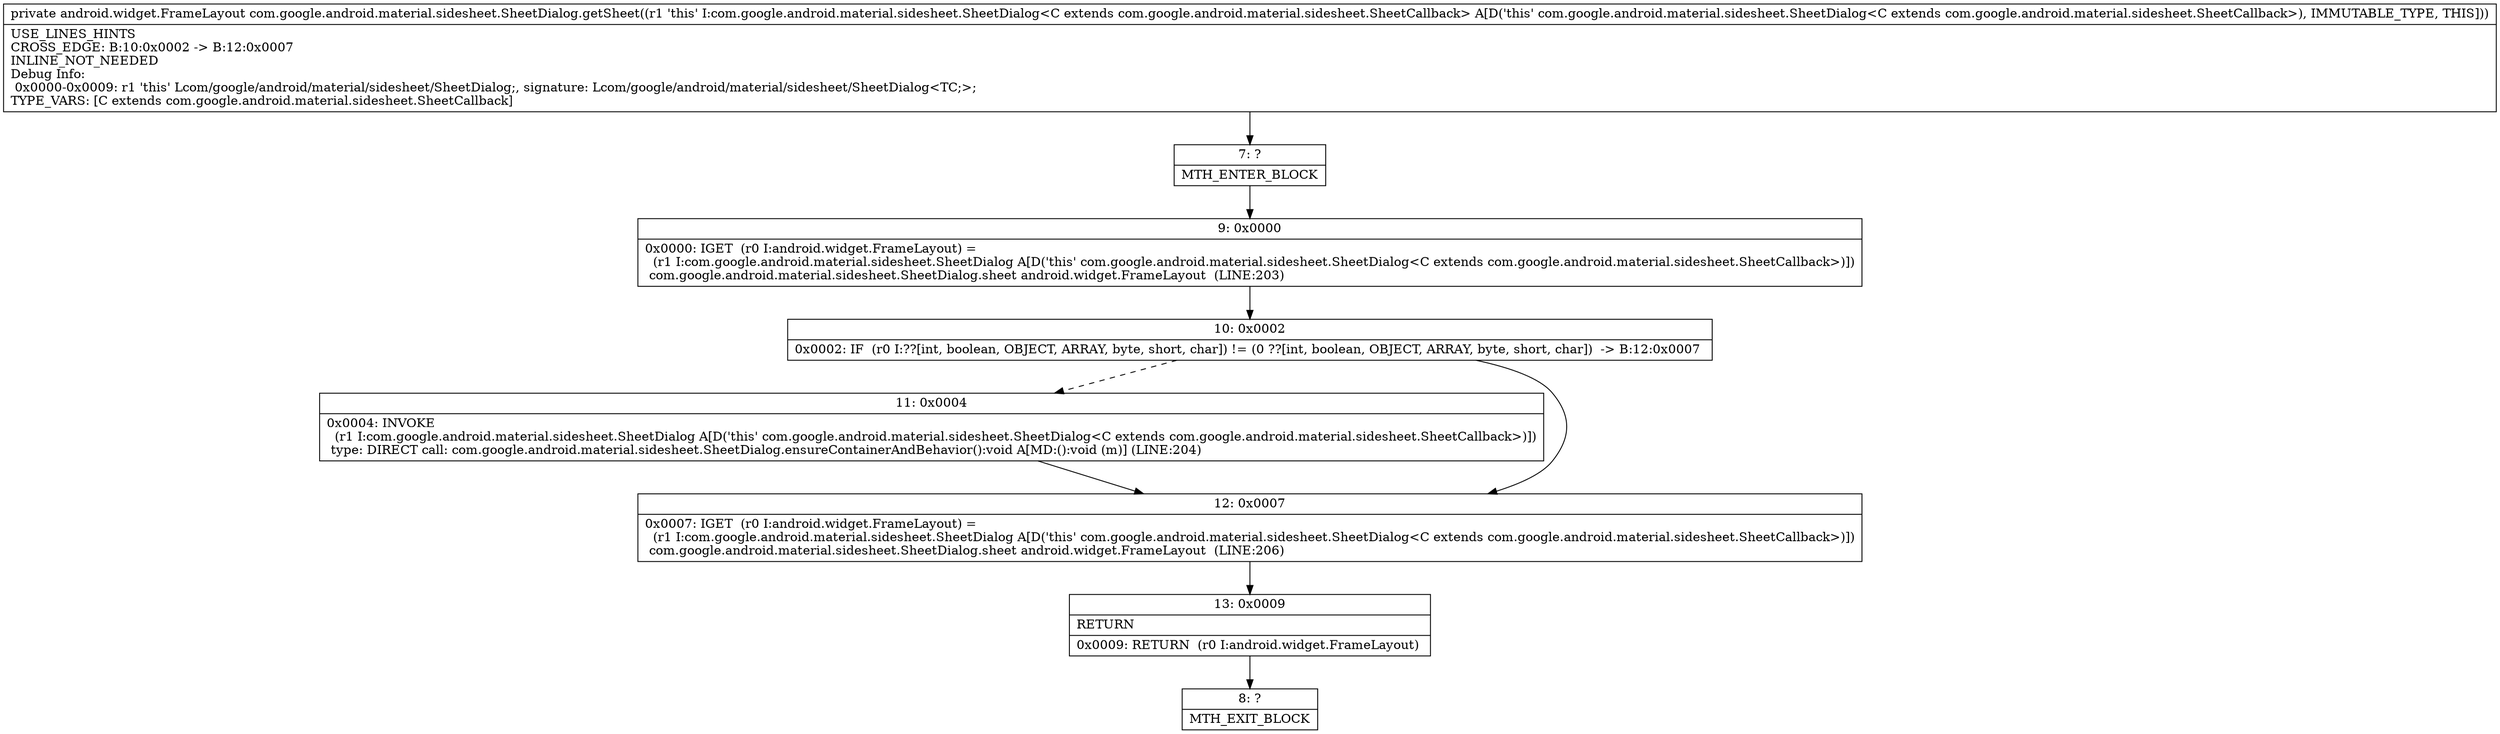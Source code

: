 digraph "CFG forcom.google.android.material.sidesheet.SheetDialog.getSheet()Landroid\/widget\/FrameLayout;" {
Node_7 [shape=record,label="{7\:\ ?|MTH_ENTER_BLOCK\l}"];
Node_9 [shape=record,label="{9\:\ 0x0000|0x0000: IGET  (r0 I:android.widget.FrameLayout) = \l  (r1 I:com.google.android.material.sidesheet.SheetDialog A[D('this' com.google.android.material.sidesheet.SheetDialog\<C extends com.google.android.material.sidesheet.SheetCallback\>)])\l com.google.android.material.sidesheet.SheetDialog.sheet android.widget.FrameLayout  (LINE:203)\l}"];
Node_10 [shape=record,label="{10\:\ 0x0002|0x0002: IF  (r0 I:??[int, boolean, OBJECT, ARRAY, byte, short, char]) != (0 ??[int, boolean, OBJECT, ARRAY, byte, short, char])  \-\> B:12:0x0007 \l}"];
Node_11 [shape=record,label="{11\:\ 0x0004|0x0004: INVOKE  \l  (r1 I:com.google.android.material.sidesheet.SheetDialog A[D('this' com.google.android.material.sidesheet.SheetDialog\<C extends com.google.android.material.sidesheet.SheetCallback\>)])\l type: DIRECT call: com.google.android.material.sidesheet.SheetDialog.ensureContainerAndBehavior():void A[MD:():void (m)] (LINE:204)\l}"];
Node_12 [shape=record,label="{12\:\ 0x0007|0x0007: IGET  (r0 I:android.widget.FrameLayout) = \l  (r1 I:com.google.android.material.sidesheet.SheetDialog A[D('this' com.google.android.material.sidesheet.SheetDialog\<C extends com.google.android.material.sidesheet.SheetCallback\>)])\l com.google.android.material.sidesheet.SheetDialog.sheet android.widget.FrameLayout  (LINE:206)\l}"];
Node_13 [shape=record,label="{13\:\ 0x0009|RETURN\l|0x0009: RETURN  (r0 I:android.widget.FrameLayout) \l}"];
Node_8 [shape=record,label="{8\:\ ?|MTH_EXIT_BLOCK\l}"];
MethodNode[shape=record,label="{private android.widget.FrameLayout com.google.android.material.sidesheet.SheetDialog.getSheet((r1 'this' I:com.google.android.material.sidesheet.SheetDialog\<C extends com.google.android.material.sidesheet.SheetCallback\> A[D('this' com.google.android.material.sidesheet.SheetDialog\<C extends com.google.android.material.sidesheet.SheetCallback\>), IMMUTABLE_TYPE, THIS]))  | USE_LINES_HINTS\lCROSS_EDGE: B:10:0x0002 \-\> B:12:0x0007\lINLINE_NOT_NEEDED\lDebug Info:\l  0x0000\-0x0009: r1 'this' Lcom\/google\/android\/material\/sidesheet\/SheetDialog;, signature: Lcom\/google\/android\/material\/sidesheet\/SheetDialog\<TC;\>;\lTYPE_VARS: [C extends com.google.android.material.sidesheet.SheetCallback]\l}"];
MethodNode -> Node_7;Node_7 -> Node_9;
Node_9 -> Node_10;
Node_10 -> Node_11[style=dashed];
Node_10 -> Node_12;
Node_11 -> Node_12;
Node_12 -> Node_13;
Node_13 -> Node_8;
}

